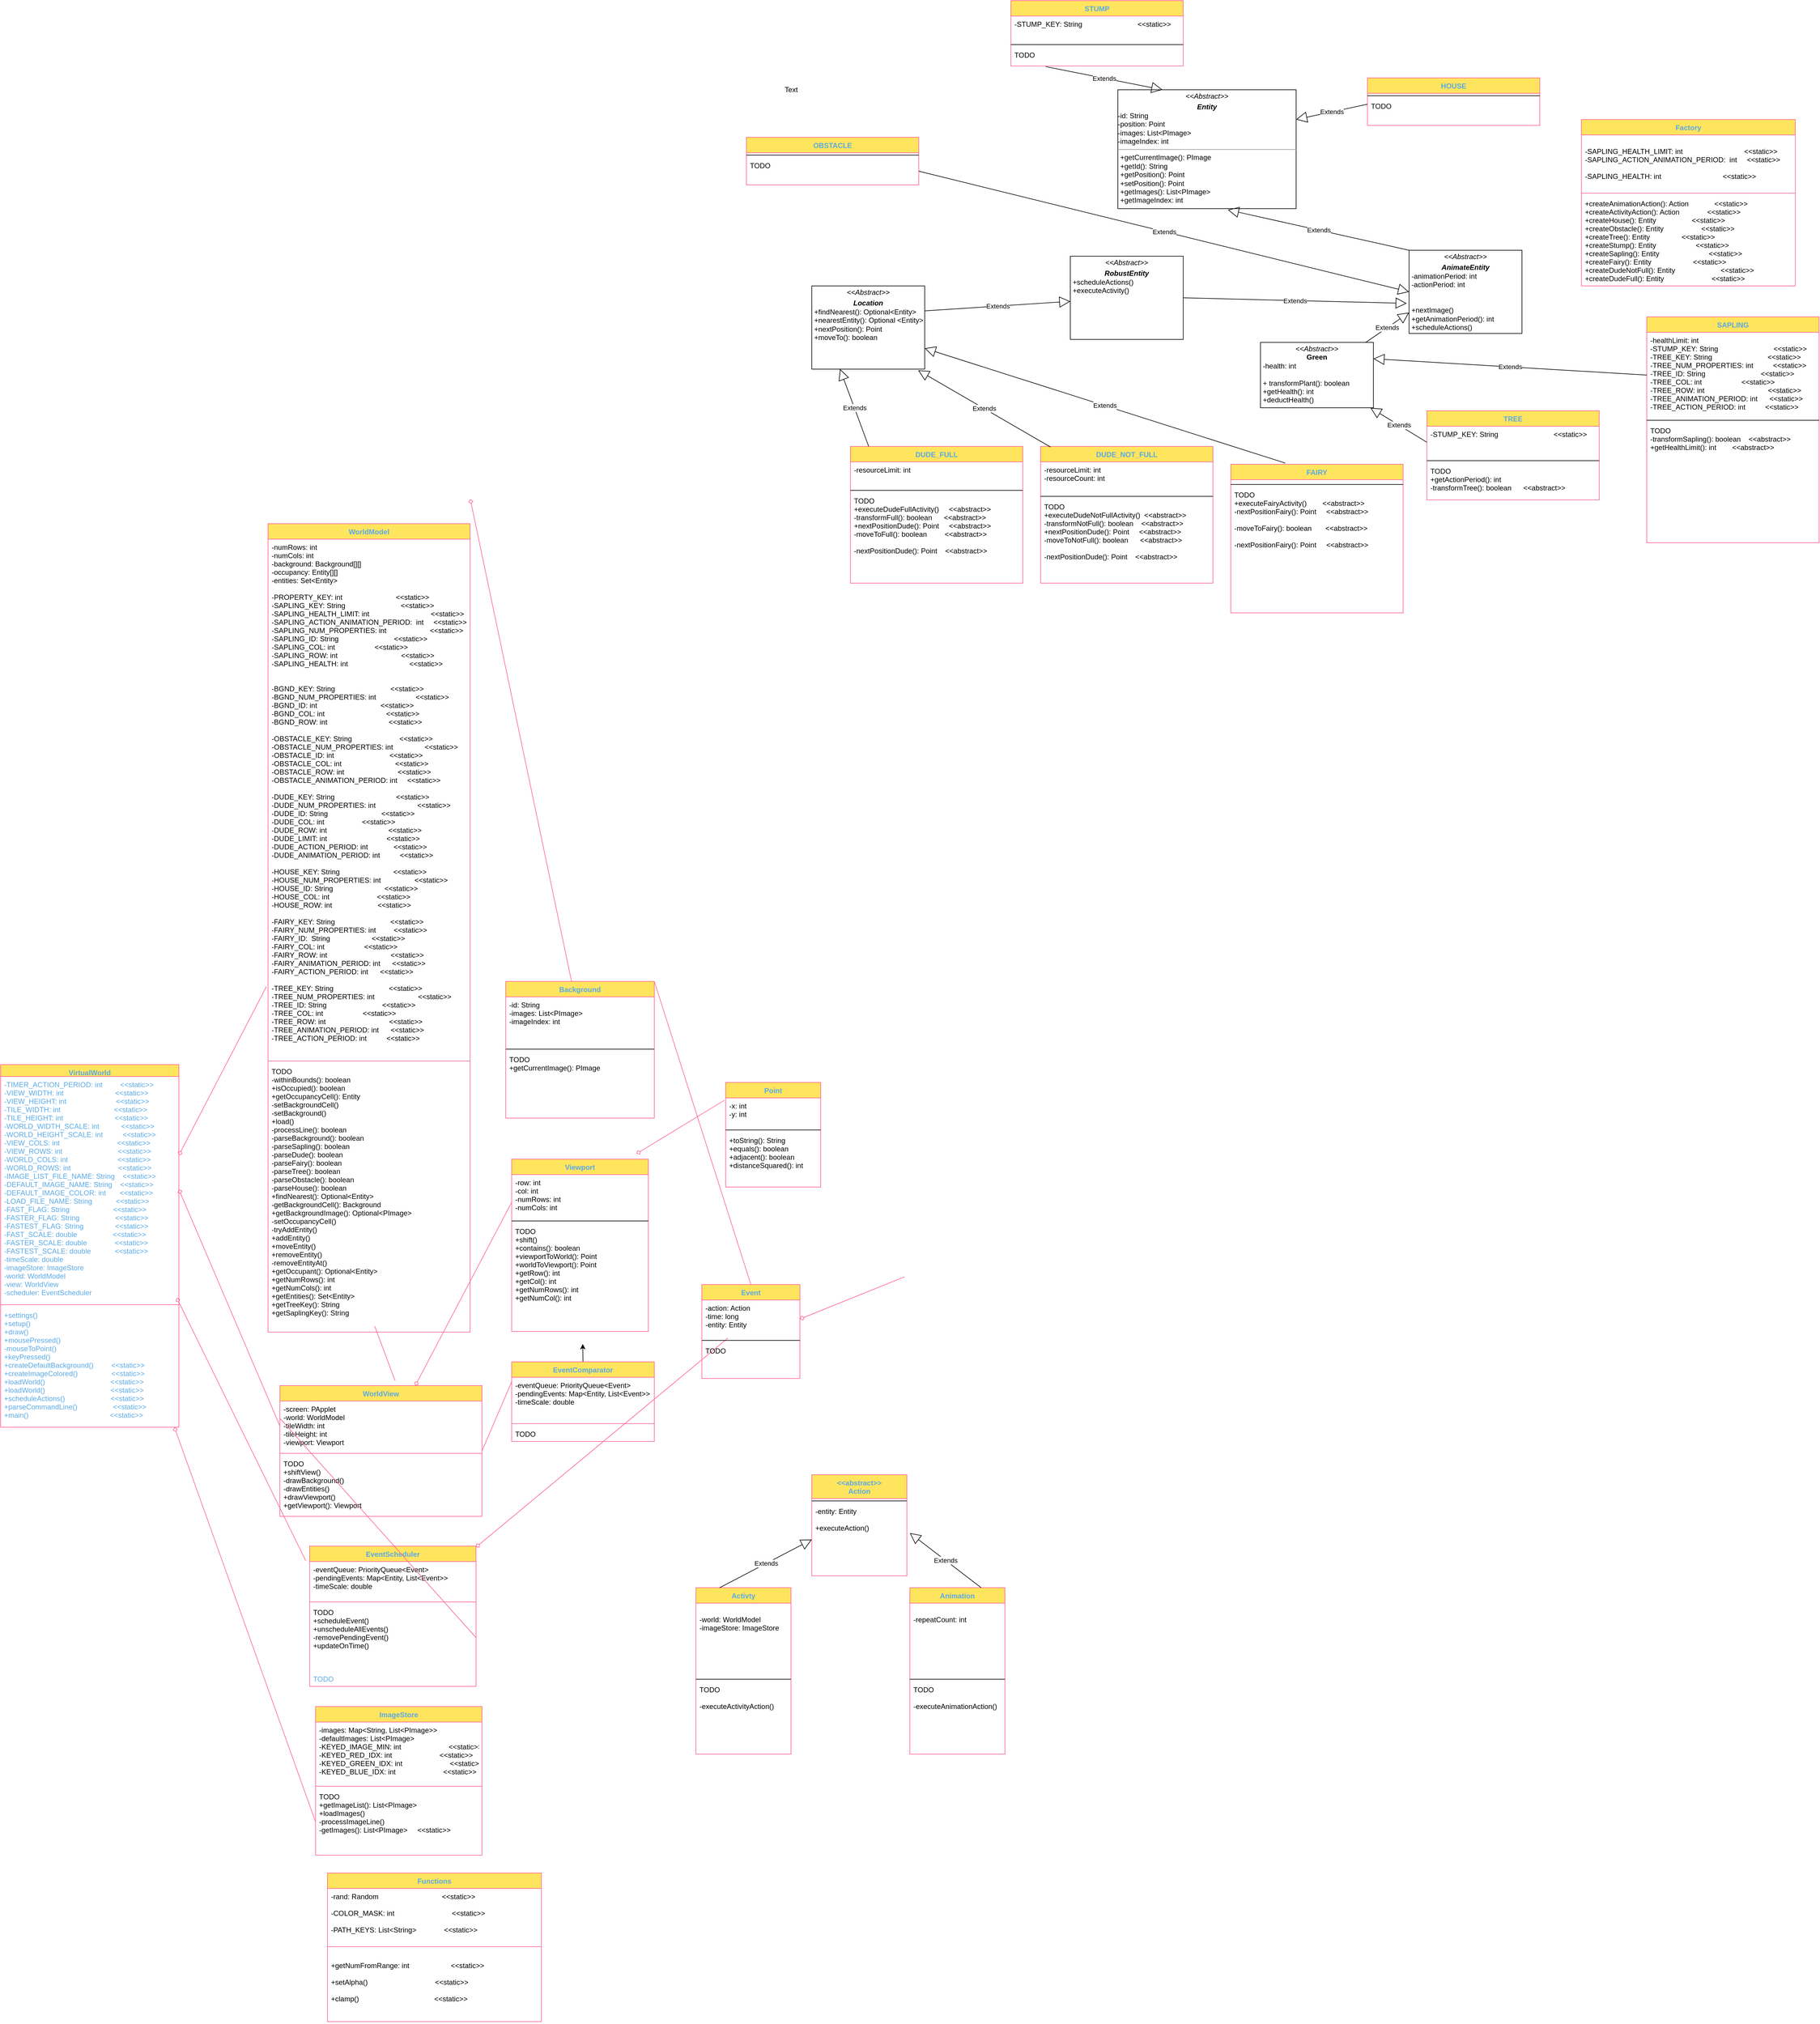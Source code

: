 <mxfile version="15.5.9" type="device"><diagram id="Yo6Zvny2ZRX3JAPKxXua" name="Page 2"><mxGraphModel dx="2130" dy="3112" grid="1" gridSize="10" guides="1" tooltips="1" connect="1" arrows="1" fold="1" page="1" pageScale="1" pageWidth="850" pageHeight="1100" math="0" shadow="0"><root><mxCell id="0"/><mxCell id="1" parent="0"/><mxCell id="8I9pphBKhg92I5GMk5e_-31" value="" style="graphMlID=e0;endArrow=none;strokeColor=#FF6392;strokeWidth=1.0;startArrow=diamond;startFill=0;endFill=1;exitX=1;exitY=0.25;exitDx=0;exitDy=0;fontColor=#5AA9E6;entryX=-0.008;entryY=-0.286;entryDx=0;entryDy=0;entryPerimeter=0;" parent="1" source="8I9pphBKhg92I5GMk5e_-50" target="8I9pphBKhg92I5GMk5e_-57" edge="1"><mxGeometry relative="1" as="geometry"/></mxCell><mxCell id="8I9pphBKhg92I5GMk5e_-32" value="" style="graphMlID=e1;endArrow=none;strokeColor=#FF6392;strokeWidth=1.0;startArrow=diamond;startFill=0;endFill=1;exitX=1;exitY=0.5;exitDx=0;exitDy=0;fontColor=#5AA9E6;entryX=0;entryY=0.5;entryDx=0;entryDy=0;" parent="1" source="8I9pphBKhg92I5GMk5e_-51" target="8I9pphBKhg92I5GMk5e_-61" edge="1"><mxGeometry relative="1" as="geometry"/></mxCell><mxCell id="8I9pphBKhg92I5GMk5e_-33" value="" style="graphMlID=e2;endArrow=none;strokeColor=#FF6392;strokeWidth=1.0;startArrow=diamond;startFill=0;endFill=1;fontColor=#5AA9E6;entryX=0;entryY=0.25;entryDx=0;entryDy=0;" parent="1" source="8I9pphBKhg92I5GMk5e_-60" target="8I9pphBKhg92I5GMk5e_-89" edge="1"><mxGeometry relative="1" as="geometry"><mxPoint x="648" y="240" as="sourcePoint"/></mxGeometry></mxCell><mxCell id="8I9pphBKhg92I5GMk5e_-34" value="" style="graphMlID=e3;endArrow=none;strokeColor=#FF6392;strokeWidth=1.0;startArrow=diamond;startFill=0;endFill=1;exitX=0.988;exitY=-0.077;exitDx=0;exitDy=0;exitPerimeter=0;fontColor=#5AA9E6;entryX=-0.023;entryY=0.105;entryDx=0;entryDy=0;entryPerimeter=0;" parent="1" source="8I9pphBKhg92I5GMk5e_-53" target="8I9pphBKhg92I5GMk5e_-64" edge="1"><mxGeometry relative="1" as="geometry"><mxPoint x="840" y="580" as="targetPoint"/></mxGeometry></mxCell><mxCell id="8I9pphBKhg92I5GMk5e_-35" value="" style="graphMlID=e4;endArrow=none;strokeColor=#FF6392;strokeWidth=1.0;startArrow=diamond;startFill=0;endFill=1;exitX=0.975;exitY=1;exitDx=0;exitDy=0;exitPerimeter=0;fontColor=#5AA9E6;entryX=0;entryY=0.5;entryDx=0;entryDy=0;" parent="1" source="8I9pphBKhg92I5GMk5e_-53" target="8I9pphBKhg92I5GMk5e_-71" edge="1"><mxGeometry relative="1" as="geometry"/></mxCell><mxCell id="8I9pphBKhg92I5GMk5e_-36" value="" style="graphMlID=e5;endArrow=none;strokeColor=#FF6392;strokeWidth=1.0;startArrow=diamond;startFill=0;endFill=1;fontColor=#5AA9E6;exitX=1.001;exitY=-0.077;exitDx=0;exitDy=0;exitPerimeter=0;" parent="1" source="8I9pphBKhg92I5GMk5e_-55" target="8I9pphBKhg92I5GMk5e_-82" edge="1"><mxGeometry relative="1" as="geometry"/></mxCell><mxCell id="8I9pphBKhg92I5GMk5e_-37" value="" style="graphMlID=e6;endArrow=none;strokeColor=#FF6392;strokeWidth=1.0;startArrow=diamond;startFill=0;endFill=1;fontColor=#5AA9E6;" parent="1" source="8I9pphBKhg92I5GMk5e_-64" target="8I9pphBKhg92I5GMk5e_-97" edge="1"><mxGeometry relative="1" as="geometry"/></mxCell><mxCell id="8I9pphBKhg92I5GMk5e_-38" value="" style="graphMlID=e7;endArrow=none;strokeColor=#FF6392;strokeWidth=1.0;startArrow=none;startFill=1;endFill=1;fontColor=#5AA9E6;entryX=0;entryY=0.25;entryDx=0;entryDy=0;exitX=1;exitY=0.5;exitDx=0;exitDy=0;" parent="1" source="8I9pphBKhg92I5GMk5e_-60" target="8I9pphBKhg92I5GMk5e_-72" edge="1"><mxGeometry relative="1" as="geometry"/></mxCell><mxCell id="8I9pphBKhg92I5GMk5e_-40" value="" style="graphMlID=e9;endArrow=none;strokeColor=#FF6392;strokeWidth=1.0;startArrow=diamond;startFill=0;endFill=1;fontColor=#5AA9E6;entryX=-0.013;entryY=0.08;entryDx=0;entryDy=0;entryPerimeter=0;" parent="1" target="8I9pphBKhg92I5GMk5e_-105" edge="1"><mxGeometry relative="1" as="geometry"><mxPoint x="1090" y="300" as="sourcePoint"/></mxGeometry></mxCell><mxCell id="8I9pphBKhg92I5GMk5e_-42" value="" style="graphMlID=e11;endArrow=none;strokeColor=#FF6392;strokeWidth=1.0;startArrow=diamond;startFill=0;endFill=1;fontColor=#5AA9E6;exitX=1;exitY=0.5;exitDx=0;exitDy=0;entryX=0.006;entryY=0.178;entryDx=0;entryDy=0;entryPerimeter=0;" parent="1" source="8I9pphBKhg92I5GMk5e_-97" edge="1"><mxGeometry relative="1" as="geometry"><mxPoint x="1540.96" y="507.072" as="targetPoint"/></mxGeometry></mxCell><mxCell id="8I9pphBKhg92I5GMk5e_-45" value="" style="graphMlID=e14;endArrow=none;strokeColor=#FF6392;strokeWidth=1.0;startArrow=none;startFill=1;endFill=1;fontColor=#5AA9E6;exitX=0.5;exitY=0;exitDx=0;exitDy=0;entryX=1;entryY=0;entryDx=0;entryDy=0;" parent="1" source="8I9pphBKhg92I5GMk5e_-96" target="8I9pphBKhg92I5GMk5e_-81" edge="1"><mxGeometry relative="1" as="geometry"><mxPoint x="1420.887" y="-186" as="targetPoint"/></mxGeometry></mxCell><mxCell id="8I9pphBKhg92I5GMk5e_-50" value="VirtualWorld" style="swimlane;fontStyle=1;align=center;verticalAlign=top;childLayout=stackLayout;horizontal=1;startSize=20;horizontalStack=0;resizeParent=1;resizeParentMax=0;resizeLast=0;collapsible=1;marginBottom=0;hachureGap=4;pointerEvents=0;fillColor=#FFE45E;strokeColor=#FF6392;fontColor=#5AA9E6;" parent="1" vertex="1"><mxGeometry x="20" y="150" width="300" height="610" as="geometry"/></mxCell><mxCell id="8I9pphBKhg92I5GMk5e_-51" value="-TIMER_ACTION_PERIOD: int         &lt;&lt;static&gt;&gt;&#10;-VIEW_WIDTH: int                          &lt;&lt;static&gt;&gt;&#10;-VIEW_HEIGHT: int                         &lt;&lt;static&gt;&gt;&#10;-TILE_WIDTH: int                           &lt;&lt;static&gt;&gt;&#10;-TILE_HEIGHT: int                          &lt;&lt;static&gt;&gt;&#10;-WORLD_WIDTH_SCALE: int           &lt;&lt;static&gt;&gt;&#10;-WORLD_HEIGHT_SCALE: int          &lt;&lt;static&gt;&gt;&#10;-VIEW_COLS: int                             &lt;&lt;static&gt;&gt;&#10;-VIEW_ROWS: int                            &lt;&lt;static&gt;&gt;&#10;-WORLD_COLS: int                         &lt;&lt;static&gt;&gt;&#10;-WORLD_ROWS: int                        &lt;&lt;static&gt;&gt;&#10;-IMAGE_LIST_FILE_NAME: String    &lt;&lt;static&gt;&gt;&#10;-DEFAULT_IMAGE_NAME: String    &lt;&lt;static&gt;&gt;&#10;-DEFAULT_IMAGE_COLOR: int       &lt;&lt;static&gt;&gt;&#10;-LOAD_FILE_NAME: String            &lt;&lt;static&gt;&gt;&#10;-FAST_FLAG: String                      &lt;&lt;static&gt;&gt;&#10;-FASTER_FLAG: String                  &lt;&lt;static&gt;&gt;&#10;-FASTEST_FLAG: String                &lt;&lt;static&gt;&gt;&#10;-FAST_SCALE: double                  &lt;&lt;static&gt;&gt;&#10;-FASTER_SCALE: double              &lt;&lt;static&gt;&gt;&#10;-FASTEST_SCALE: double            &lt;&lt;static&gt;&gt;&#10;-timeScale: double&#10;-imageStore: ImageStore&#10;-world: WorldModel&#10;-view: WorldView&#10;-scheduler: EventScheduler" style="text;strokeColor=none;fillColor=none;align=left;verticalAlign=top;spacingLeft=4;spacingRight=4;overflow=hidden;rotatable=0;points=[[0,0.5],[1,0.5]];portConstraint=eastwest;fontColor=#5AA9E6;" parent="8I9pphBKhg92I5GMk5e_-50" vertex="1"><mxGeometry y="20" width="300" height="380" as="geometry"/></mxCell><mxCell id="8I9pphBKhg92I5GMk5e_-52" value="" style="line;strokeWidth=1;fillColor=none;align=left;verticalAlign=middle;spacingTop=-1;spacingLeft=3;spacingRight=3;rotatable=0;labelPosition=right;points=[];portConstraint=eastwest;strokeColor=#FF6392;fontColor=#5AA9E6;" parent="8I9pphBKhg92I5GMk5e_-50" vertex="1"><mxGeometry y="400" width="300" height="8" as="geometry"/></mxCell><mxCell id="8I9pphBKhg92I5GMk5e_-53" value="+settings()&#10;+setup()&#10;+draw()&#10;+mousePressed()&#10;-mouseToPoint()&#10;+keyPressed()&#10;+createDefaultBackground()         &lt;&lt;static&gt;&gt;&#10;+createImageColored()                 &lt;&lt;static&gt;&gt;&#10;+loadWorld()                                 &lt;&lt;static&gt;&gt;&#10;+loadWorld()                                 &lt;&lt;static&gt;&gt;&#10;+scheduleActions()                       &lt;&lt;static&gt;&gt;&#10;+parseCommandLine()                  &lt;&lt;static&gt;&gt;&#10;+main()                                         &lt;&lt;static&gt;&gt;" style="text;strokeColor=none;fillColor=none;align=left;verticalAlign=top;spacingLeft=4;spacingRight=4;overflow=hidden;rotatable=0;points=[[0,0.5],[1,0.5]];portConstraint=eastwest;fontColor=#5AA9E6;" parent="8I9pphBKhg92I5GMk5e_-50" vertex="1"><mxGeometry y="408" width="300" height="202" as="geometry"/></mxCell><mxCell id="8I9pphBKhg92I5GMk5e_-54" value="WorldModel" style="swimlane;fontStyle=1;align=center;verticalAlign=top;childLayout=stackLayout;horizontal=1;startSize=26;horizontalStack=0;resizeParent=1;resizeParentMax=0;resizeLast=0;collapsible=1;marginBottom=0;hachureGap=4;pointerEvents=0;sketch=0;fontColor=#5AA9E6;strokeColor=#FF6392;fillColor=#FFE45E;" parent="1" vertex="1"><mxGeometry x="470" y="-760" width="340" height="1360" as="geometry"/></mxCell><mxCell id="8I9pphBKhg92I5GMk5e_-55" value="-numRows: int&#10;-numCols: int&#10;-background: Background[][]&#10;-occupancy: Entity[][]&#10;-entities: Set&lt;Entity&gt;&#10;&#10;-PROPERTY_KEY: int                           &lt;&lt;static&gt;&gt;&#10;-SAPLING_KEY: String                            &lt;&lt;static&gt;&gt;&#10;-SAPLING_HEALTH_LIMIT: int                               &lt;&lt;static&gt;&gt;&#10;-SAPLING_ACTION_ANIMATION_PERIOD:  int     &lt;&lt;static&gt;&gt;&#10;-SAPLING_NUM_PROPERTIES: int                      &lt;&lt;static&gt;&gt;&#10;-SAPLING_ID: String                            &lt;&lt;static&gt;&gt;&#10;-SAPLING_COL: int                    &lt;&lt;static&gt;&gt;&#10;-SAPLING_ROW: int                                &lt;&lt;static&gt;&gt;&#10;-SAPLING_HEALTH: int                               &lt;&lt;static&gt;&gt;&#10;&#10;&#10;-BGND_KEY: String                            &lt;&lt;static&gt;&gt;&#10;-BGND_NUM_PROPERTIES: int                    &lt;&lt;static&gt;&gt;&#10;-BGND_ID: int                                &lt;&lt;static&gt;&gt;&#10;-BGND_COL: int                               &lt;&lt;static&gt;&gt;&#10;-BGND_ROW: int                               &lt;&lt;static&gt;&gt;&#10;&#10;-OBSTACLE_KEY: String                        &lt;&lt;static&gt;&gt;&#10;-OBSTACLE_NUM_PROPERTIES: int                &lt;&lt;static&gt;&gt;&#10;-OBSTACLE_ID: int                            &lt;&lt;static&gt;&gt;&#10;-OBSTACLE_COL: int                           &lt;&lt;static&gt;&gt;&#10;-OBSTACLE_ROW: int                           &lt;&lt;static&gt;&gt;&#10;-OBSTACLE_ANIMATION_PERIOD: int     &lt;&lt;static&gt;&gt;&#10;&#10;-DUDE_KEY: String                               &lt;&lt;static&gt;&gt;&#10;-DUDE_NUM_PROPERTIES: int                     &lt;&lt;static&gt;&gt;&#10;-DUDE_ID: String                           &lt;&lt;static&gt;&gt;&#10;-DUDE_COL: int                   &lt;&lt;static&gt;&gt;&#10;-DUDE_ROW: int                               &lt;&lt;static&gt;&gt;&#10;-DUDE_LIMIT: int                              &lt;&lt;static&gt;&gt;&#10;-DUDE_ACTION_PERIOD: int             &lt;&lt;static&gt;&gt;&#10;-DUDE_ANIMATION_PERIOD: int          &lt;&lt;static&gt;&gt;&#10;&#10;-HOUSE_KEY: String                           &lt;&lt;static&gt;&gt;&#10;-HOUSE_NUM_PROPERTIES: int                 &lt;&lt;static&gt;&gt;&#10;-HOUSE_ID: String                          &lt;&lt;static&gt;&gt;&#10;-HOUSE_COL: int                        &lt;&lt;static&gt;&gt;&#10;-HOUSE_ROW: int                       &lt;&lt;static&gt;&gt;&#10;&#10;-FAIRY_KEY: String                            &lt;&lt;static&gt;&gt;&#10;-FAIRY_NUM_PROPERTIES: int         &lt;&lt;static&gt;&gt;&#10;-FAIRY_ID:  String                     &lt;&lt;static&gt;&gt;&#10;-FAIRY_COL: int                    &lt;&lt;static&gt;&gt;&#10;-FAIRY_ROW: int                                &lt;&lt;static&gt;&gt;&#10;-FAIRY_ANIMATION_PERIOD: int      &lt;&lt;static&gt;&gt;&#10;-FAIRY_ACTION_PERIOD: int      &lt;&lt;static&gt;&gt;&#10;&#10;-TREE_KEY: String                            &lt;&lt;static&gt;&gt;&#10;-TREE_NUM_PROPERTIES: int                      &lt;&lt;static&gt;&gt;&#10;-TREE_ID: String                            &lt;&lt;static&gt;&gt;&#10;-TREE_COL: int                    &lt;&lt;static&gt;&gt;&#10;-TREE_ROW: int                                &lt;&lt;static&gt;&gt;&#10;-TREE_ANIMATION_PERIOD: int      &lt;&lt;static&gt;&gt;&#10;-TREE_ACTION_PERIOD: int          &lt;&lt;static&gt;&gt;&#10;" style="text;strokeColor=none;fillColor=none;align=left;verticalAlign=top;spacingLeft=4;spacingRight=4;overflow=hidden;rotatable=0;points=[[0,0.5],[1,0.5]];portConstraint=eastwest;fontColor=#000000;" parent="8I9pphBKhg92I5GMk5e_-54" vertex="1"><mxGeometry y="26" width="340" height="874" as="geometry"/></mxCell><mxCell id="8I9pphBKhg92I5GMk5e_-56" value="" style="line;strokeWidth=1;fillColor=none;align=left;verticalAlign=middle;spacingTop=-1;spacingLeft=3;spacingRight=3;rotatable=0;labelPosition=right;points=[];portConstraint=eastwest;strokeColor=#FF6392;fontColor=#5AA9E6;" parent="8I9pphBKhg92I5GMk5e_-54" vertex="1"><mxGeometry y="900" width="340" height="8" as="geometry"/></mxCell><mxCell id="8I9pphBKhg92I5GMk5e_-57" value="TODO&#10;-withinBounds(): boolean&#10;+isOccupied(): boolean&#10;+getOccupancyCell(): Entity&#10;-setBackgroundCell()&#10;-setBackground()    &#10;+load() &#10;-processLine(): boolean&#10;-parseBackground(): boolean                  &#10;-parseSapling(): boolean                       &#10;-parseDude(): boolean                    &#10;-parseFairy(): boolean                        &#10;-parseTree(): boolean                      &#10;-parseObstacle(): boolean                       &#10;-parseHouse(): boolean&#10;+findNearest(): Optional&lt;Entity&gt;&#10;-getBackgroundCell(): Background&#10;+getBackgroundImage(): Optional&lt;PImage&gt;      &#10;-setOccupancyCell()&#10;-tryAddEntity()&#10;+addEntity()                                 &#10;+moveEntity()                                &#10;+removeEntity()                             &#10;-removeEntityAt() &#10;+getOccupant(): Optional&lt;Entity&gt;&#10;+getNumRows(): int &#10;+getNumCols(): int   &#10;+getEntities(): Set&lt;Entity&gt; &#10;+getTreeKey(): String&#10;+getSaplingKey(): String                                                                                                                                                                                                                                                    &#10;" style="text;strokeColor=none;fillColor=none;align=left;verticalAlign=top;spacingLeft=4;spacingRight=4;overflow=hidden;rotatable=0;points=[[0,0.5],[1,0.5]];portConstraint=eastwest;fontColor=#020405;" parent="8I9pphBKhg92I5GMk5e_-54" vertex="1"><mxGeometry y="908" width="340" height="452" as="geometry"/></mxCell><mxCell id="8I9pphBKhg92I5GMk5e_-64" value="EventScheduler" style="swimlane;fontStyle=1;align=center;verticalAlign=top;childLayout=stackLayout;horizontal=1;startSize=26;horizontalStack=0;resizeParent=1;resizeParentMax=0;resizeLast=0;collapsible=1;marginBottom=0;hachureGap=4;pointerEvents=0;sketch=0;fontColor=#5AA9E6;strokeColor=#FF6392;fillColor=#FFE45E;" parent="1" vertex="1"><mxGeometry x="540" y="960" width="280" height="236" as="geometry"/></mxCell><mxCell id="8I9pphBKhg92I5GMk5e_-65" value="-eventQueue: PriorityQueue&lt;Event&gt;&#10;-pendingEvents: Map&lt;Entity, List&lt;Event&gt;&gt;&#10;-timeScale: double" style="text;strokeColor=none;fillColor=none;align=left;verticalAlign=top;spacingLeft=4;spacingRight=4;overflow=hidden;rotatable=0;points=[[0,0.5],[1,0.5]];portConstraint=eastwest;fontColor=#000000;" parent="8I9pphBKhg92I5GMk5e_-64" vertex="1"><mxGeometry y="26" width="280" height="64" as="geometry"/></mxCell><mxCell id="8I9pphBKhg92I5GMk5e_-66" value="" style="line;strokeWidth=1;fillColor=none;align=left;verticalAlign=middle;spacingTop=-1;spacingLeft=3;spacingRight=3;rotatable=0;labelPosition=right;points=[];portConstraint=eastwest;strokeColor=#FF6392;fontColor=#5AA9E6;" parent="8I9pphBKhg92I5GMk5e_-64" vertex="1"><mxGeometry y="90" width="280" height="8" as="geometry"/></mxCell><mxCell id="8I9pphBKhg92I5GMk5e_-67" value="TODO&#10;+scheduleEvent()                                  &#10;+unscheduleAllEvents()                    &#10;-removePendingEvent()                        &#10;+updateOnTime()                              " style="text;strokeColor=none;fillColor=none;align=left;verticalAlign=top;spacingLeft=4;spacingRight=4;overflow=hidden;rotatable=0;points=[[0,0.5],[1,0.5]];portConstraint=eastwest;fontColor=#000000;" parent="8I9pphBKhg92I5GMk5e_-64" vertex="1"><mxGeometry y="98" width="280" height="112" as="geometry"/></mxCell><mxCell id="8I9pphBKhg92I5GMk5e_-76" value="TODO" style="text;strokeColor=none;fillColor=none;align=left;verticalAlign=top;spacingLeft=4;spacingRight=4;overflow=hidden;rotatable=0;points=[[0,0.5],[1,0.5]];portConstraint=eastwest;fontColor=#5AA9E6;" parent="8I9pphBKhg92I5GMk5e_-64" vertex="1"><mxGeometry y="210" width="280" height="26" as="geometry"/></mxCell><mxCell id="8I9pphBKhg92I5GMk5e_-68" value="ImageStore" style="swimlane;fontStyle=1;align=center;verticalAlign=top;childLayout=stackLayout;horizontal=1;startSize=26;horizontalStack=0;resizeParent=1;resizeParentMax=0;resizeLast=0;collapsible=1;marginBottom=0;hachureGap=4;pointerEvents=0;sketch=0;fontColor=#5AA9E6;strokeColor=#FF6392;fillColor=#FFE45E;" parent="1" vertex="1"><mxGeometry x="550" y="1230" width="280" height="250" as="geometry"/></mxCell><mxCell id="8I9pphBKhg92I5GMk5e_-69" value="-images: Map&lt;String, List&lt;PImage&gt;&gt;&#10;-defaultImages: List&lt;PImage&gt;&#10;-KEYED_IMAGE_MIN: int                        &lt;&lt;static&gt;&gt;&#10;-KEYED_RED_IDX: int                        &lt;&lt;static&gt;&gt;&#10;-KEYED_GREEN_IDX: int                        &lt;&lt;static&gt;&gt;&#10;-KEYED_BLUE_IDX: int                        &lt;&lt;static&gt;&gt;" style="text;strokeColor=none;fillColor=none;align=left;verticalAlign=top;spacingLeft=4;spacingRight=4;overflow=hidden;rotatable=0;points=[[0,0.5],[1,0.5]];portConstraint=eastwest;fontColor=#000000;" parent="8I9pphBKhg92I5GMk5e_-68" vertex="1"><mxGeometry y="26" width="280" height="104" as="geometry"/></mxCell><mxCell id="8I9pphBKhg92I5GMk5e_-70" value="" style="line;strokeWidth=1;fillColor=none;align=left;verticalAlign=middle;spacingTop=-1;spacingLeft=3;spacingRight=3;rotatable=0;labelPosition=right;points=[];portConstraint=eastwest;strokeColor=#FF6392;fontColor=#5AA9E6;" parent="8I9pphBKhg92I5GMk5e_-68" vertex="1"><mxGeometry y="130" width="280" height="8" as="geometry"/></mxCell><mxCell id="8I9pphBKhg92I5GMk5e_-71" value="TODO&#10;+getImageList(): List&lt;PImage&gt;&#10;+loadImages()   &#10;-processImageLine()&#10;-getImages(): List&lt;PImage&gt;     &lt;&lt;static&gt;&gt;     " style="text;strokeColor=none;fillColor=none;align=left;verticalAlign=top;spacingLeft=4;spacingRight=4;overflow=hidden;rotatable=0;points=[[0,0.5],[1,0.5]];portConstraint=eastwest;fontColor=#000000;" parent="8I9pphBKhg92I5GMk5e_-68" vertex="1"><mxGeometry y="138" width="280" height="112" as="geometry"/></mxCell><mxCell id="j7jezcsRiU_rkFKXWaAj-4" style="edgeStyle=orthogonalEdgeStyle;rounded=0;orthogonalLoop=1;jettySize=auto;html=1;exitX=0.5;exitY=0;exitDx=0;exitDy=0;" parent="1" source="8I9pphBKhg92I5GMk5e_-72" edge="1"><mxGeometry relative="1" as="geometry"><mxPoint x="999.571" y="620" as="targetPoint"/></mxGeometry></mxCell><mxCell id="8I9pphBKhg92I5GMk5e_-72" value="EventComparator" style="swimlane;fontStyle=1;align=center;verticalAlign=top;childLayout=stackLayout;horizontal=1;startSize=26;horizontalStack=0;resizeParent=1;resizeParentMax=0;resizeLast=0;collapsible=1;marginBottom=0;hachureGap=4;pointerEvents=0;sketch=0;fontColor=#5AA9E6;strokeColor=#FF6392;fillColor=#FFE45E;" parent="1" vertex="1"><mxGeometry x="880" y="650" width="240" height="134" as="geometry"/></mxCell><mxCell id="8I9pphBKhg92I5GMk5e_-73" value="-eventQueue: PriorityQueue&lt;Event&gt;&#10;-pendingEvents: Map&lt;Entity, List&lt;Event&gt;&gt;&#10;-timeScale: double" style="text;strokeColor=none;fillColor=none;align=left;verticalAlign=top;spacingLeft=4;spacingRight=4;overflow=hidden;rotatable=0;points=[[0,0.5],[1,0.5]];portConstraint=eastwest;fontColor=#000000;" parent="8I9pphBKhg92I5GMk5e_-72" vertex="1"><mxGeometry y="26" width="240" height="74" as="geometry"/></mxCell><mxCell id="8I9pphBKhg92I5GMk5e_-74" value="" style="line;strokeWidth=1;fillColor=none;align=left;verticalAlign=middle;spacingTop=-1;spacingLeft=3;spacingRight=3;rotatable=0;labelPosition=right;points=[];portConstraint=eastwest;strokeColor=#FF6392;fontColor=#5AA9E6;" parent="8I9pphBKhg92I5GMk5e_-72" vertex="1"><mxGeometry y="100" width="240" height="8" as="geometry"/></mxCell><mxCell id="8I9pphBKhg92I5GMk5e_-75" value="TODO" style="text;strokeColor=none;fillColor=none;align=left;verticalAlign=top;spacingLeft=4;spacingRight=4;overflow=hidden;rotatable=0;points=[[0,0.5],[1,0.5]];portConstraint=eastwest;fontColor=#000000;" parent="8I9pphBKhg92I5GMk5e_-72" vertex="1"><mxGeometry y="108" width="240" height="26" as="geometry"/></mxCell><mxCell id="8I9pphBKhg92I5GMk5e_-77" value="Functions" style="swimlane;fontStyle=1;align=center;verticalAlign=top;childLayout=stackLayout;horizontal=1;startSize=26;horizontalStack=0;resizeParent=1;resizeParentMax=0;resizeLast=0;collapsible=1;marginBottom=0;hachureGap=4;pointerEvents=0;sketch=0;fontColor=#5AA9E6;strokeColor=#FF6392;fillColor=#FFE45E;" parent="1" vertex="1"><mxGeometry x="570" y="1510" width="360" height="250" as="geometry"/></mxCell><mxCell id="8I9pphBKhg92I5GMk5e_-78" value="-rand: Random                                &lt;&lt;static&gt;&gt;&#10;&#10;-COLOR_MASK: int                             &lt;&lt;static&gt;&gt;&#10;&#10;-PATH_KEYS: List&lt;String&gt;              &lt;&lt;static&gt;&gt;&#10;&#10;" style="text;strokeColor=none;fillColor=none;align=left;verticalAlign=top;spacingLeft=4;spacingRight=4;overflow=hidden;rotatable=0;points=[[0,0.5],[1,0.5]];portConstraint=eastwest;fontColor=#000000;" parent="8I9pphBKhg92I5GMk5e_-77" vertex="1"><mxGeometry y="26" width="360" height="94" as="geometry"/></mxCell><mxCell id="8I9pphBKhg92I5GMk5e_-79" value="" style="line;strokeWidth=1;fillColor=none;align=left;verticalAlign=middle;spacingTop=-1;spacingLeft=3;spacingRight=3;rotatable=0;labelPosition=right;points=[];portConstraint=eastwest;strokeColor=#FF6392;fontColor=#5AA9E6;" parent="8I9pphBKhg92I5GMk5e_-77" vertex="1"><mxGeometry y="120" width="360" height="8" as="geometry"/></mxCell><mxCell id="8I9pphBKhg92I5GMk5e_-80" value="                         &#10;+getNumFromRange: int                     &lt;&lt;static&gt;&gt;&#10;&#10;+setAlpha()                                  &lt;&lt;static&gt;&gt;&#10;&#10;+clamp()                                      &lt;&lt;static&gt;&gt;&#10;" style="text;strokeColor=none;fillColor=none;align=left;verticalAlign=top;spacingLeft=4;spacingRight=4;overflow=hidden;rotatable=0;points=[[0,0.5],[1,0.5]];portConstraint=eastwest;fontColor=#000000;" parent="8I9pphBKhg92I5GMk5e_-77" vertex="1"><mxGeometry y="128" width="360" height="122" as="geometry"/></mxCell><mxCell id="8I9pphBKhg92I5GMk5e_-81" value="Background" style="swimlane;fontStyle=1;align=center;verticalAlign=top;childLayout=stackLayout;horizontal=1;startSize=26;horizontalStack=0;resizeParent=1;resizeParentMax=0;resizeLast=0;collapsible=1;marginBottom=0;hachureGap=4;pointerEvents=0;sketch=0;fontColor=#5AA9E6;strokeColor=#FF6392;fillColor=#FFE45E;" parent="1" vertex="1"><mxGeometry x="870" y="10" width="250" height="230" as="geometry"/></mxCell><mxCell id="8I9pphBKhg92I5GMk5e_-82" value="-id: String&#10;-images: List&lt;PImage&gt;&#10;-imageIndex: int" style="text;strokeColor=none;fillColor=none;align=left;verticalAlign=top;spacingLeft=4;spacingRight=4;overflow=hidden;rotatable=0;points=[[0,0.5],[1,0.5]];portConstraint=eastwest;" parent="8I9pphBKhg92I5GMk5e_-81" vertex="1"><mxGeometry y="26" width="250" height="84" as="geometry"/></mxCell><mxCell id="8I9pphBKhg92I5GMk5e_-83" value="" style="line;strokeWidth=1;fillColor=none;align=left;verticalAlign=middle;spacingTop=-1;spacingLeft=3;spacingRight=3;rotatable=0;labelPosition=right;points=[];portConstraint=eastwest;" parent="8I9pphBKhg92I5GMk5e_-81" vertex="1"><mxGeometry y="110" width="250" height="8" as="geometry"/></mxCell><mxCell id="8I9pphBKhg92I5GMk5e_-84" value="TODO&#10;+getCurrentImage(): PImage  " style="text;strokeColor=none;fillColor=none;align=left;verticalAlign=top;spacingLeft=4;spacingRight=4;overflow=hidden;rotatable=0;points=[[0,0.5],[1,0.5]];portConstraint=eastwest;" parent="8I9pphBKhg92I5GMk5e_-81" vertex="1"><mxGeometry y="118" width="250" height="112" as="geometry"/></mxCell><mxCell id="8I9pphBKhg92I5GMk5e_-89" value="Viewport" style="swimlane;fontStyle=1;align=center;verticalAlign=top;childLayout=stackLayout;horizontal=1;startSize=26;horizontalStack=0;resizeParent=1;resizeParentMax=0;resizeLast=0;collapsible=1;marginBottom=0;hachureGap=4;pointerEvents=0;sketch=0;fontColor=#5AA9E6;strokeColor=#FF6392;fillColor=#FFE45E;" parent="1" vertex="1"><mxGeometry x="880" y="309.05" width="230" height="290" as="geometry"/></mxCell><mxCell id="8I9pphBKhg92I5GMk5e_-90" value="-row: int&#10;-col: int&#10;-numRows: int&#10;-numCols: int" style="text;strokeColor=none;fillColor=none;align=left;verticalAlign=top;spacingLeft=4;spacingRight=4;overflow=hidden;rotatable=0;points=[[0,0.5],[1,0.5]];portConstraint=eastwest;" parent="8I9pphBKhg92I5GMk5e_-89" vertex="1"><mxGeometry y="26" width="230" height="74" as="geometry"/></mxCell><mxCell id="8I9pphBKhg92I5GMk5e_-91" value="" style="line;strokeWidth=1;fillColor=none;align=left;verticalAlign=middle;spacingTop=-1;spacingLeft=3;spacingRight=3;rotatable=0;labelPosition=right;points=[];portConstraint=eastwest;" parent="8I9pphBKhg92I5GMk5e_-89" vertex="1"><mxGeometry y="100" width="230" height="8" as="geometry"/></mxCell><mxCell id="8I9pphBKhg92I5GMk5e_-92" value="TODO&#10;+shift()&#10;+contains(): boolean  &#10;+viewportToWorld(): Point                    &#10;+worldToViewport(): Point &#10;+getRow(): int &#10;+getCol(): int &#10;+getNumRows(): int &#10;+getNumCol(): int &#10;                                         " style="text;strokeColor=none;fillColor=none;align=left;verticalAlign=top;spacingLeft=4;spacingRight=4;overflow=hidden;rotatable=0;points=[[0,0.5],[1,0.5]];portConstraint=eastwest;" parent="8I9pphBKhg92I5GMk5e_-89" vertex="1"><mxGeometry y="108" width="230" height="182" as="geometry"/></mxCell><mxCell id="8I9pphBKhg92I5GMk5e_-96" value="Event" style="swimlane;fontStyle=1;align=center;verticalAlign=top;childLayout=stackLayout;horizontal=1;startSize=26;horizontalStack=0;resizeParent=1;resizeParentMax=0;resizeLast=0;collapsible=1;marginBottom=0;hachureGap=4;pointerEvents=0;sketch=0;fontColor=#5AA9E6;strokeColor=#FF6392;fillColor=#FFE45E;" parent="1" vertex="1"><mxGeometry x="1200" y="520" width="165" height="158" as="geometry"/></mxCell><mxCell id="8I9pphBKhg92I5GMk5e_-97" value="-action: Action&#10;-time: long&#10;-entity: Entity" style="text;strokeColor=none;fillColor=none;align=left;verticalAlign=top;spacingLeft=4;spacingRight=4;overflow=hidden;rotatable=0;points=[[0,0.5],[1,0.5]];portConstraint=eastwest;" parent="8I9pphBKhg92I5GMk5e_-96" vertex="1"><mxGeometry y="26" width="165" height="64" as="geometry"/></mxCell><mxCell id="8I9pphBKhg92I5GMk5e_-98" value="" style="line;strokeWidth=1;fillColor=none;align=left;verticalAlign=middle;spacingTop=-1;spacingLeft=3;spacingRight=3;rotatable=0;labelPosition=right;points=[];portConstraint=eastwest;" parent="8I9pphBKhg92I5GMk5e_-96" vertex="1"><mxGeometry y="90" width="165" height="8" as="geometry"/></mxCell><mxCell id="8I9pphBKhg92I5GMk5e_-99" value="TODO" style="text;strokeColor=none;fillColor=none;align=left;verticalAlign=top;spacingLeft=4;spacingRight=4;overflow=hidden;rotatable=0;points=[[0,0.5],[1,0.5]];portConstraint=eastwest;" parent="8I9pphBKhg92I5GMk5e_-96" vertex="1"><mxGeometry y="98" width="165" height="60" as="geometry"/></mxCell><mxCell id="8I9pphBKhg92I5GMk5e_-104" value="Point" style="swimlane;fontStyle=1;align=center;verticalAlign=top;childLayout=stackLayout;horizontal=1;startSize=26;horizontalStack=0;resizeParent=1;resizeParentMax=0;resizeLast=0;collapsible=1;marginBottom=0;hachureGap=4;pointerEvents=0;sketch=0;fontColor=#5AA9E6;strokeColor=#FF6392;fillColor=#FFE45E;" parent="1" vertex="1"><mxGeometry x="1240" y="180" width="160" height="176" as="geometry"/></mxCell><mxCell id="8I9pphBKhg92I5GMk5e_-105" value="-x: int&#10;-y: int" style="text;strokeColor=none;fillColor=none;align=left;verticalAlign=top;spacingLeft=4;spacingRight=4;overflow=hidden;rotatable=0;points=[[0,0.5],[1,0.5]];portConstraint=eastwest;" parent="8I9pphBKhg92I5GMk5e_-104" vertex="1"><mxGeometry y="26" width="160" height="50" as="geometry"/></mxCell><mxCell id="8I9pphBKhg92I5GMk5e_-106" value="" style="line;strokeWidth=1;fillColor=none;align=left;verticalAlign=middle;spacingTop=-1;spacingLeft=3;spacingRight=3;rotatable=0;labelPosition=right;points=[];portConstraint=eastwest;" parent="8I9pphBKhg92I5GMk5e_-104" vertex="1"><mxGeometry y="76" width="160" height="8" as="geometry"/></mxCell><mxCell id="8I9pphBKhg92I5GMk5e_-107" value="+toString(): String&#10;+equals(): boolean&#10;+adjacent(): boolean&#10;+distanceSquared(): int                 " style="text;strokeColor=none;fillColor=none;align=left;verticalAlign=top;spacingLeft=4;spacingRight=4;overflow=hidden;rotatable=0;points=[[0,0.5],[1,0.5]];portConstraint=eastwest;" parent="8I9pphBKhg92I5GMk5e_-104" vertex="1"><mxGeometry y="84" width="160" height="92" as="geometry"/></mxCell><mxCell id="8I9pphBKhg92I5GMk5e_-60" value="WorldView" style="swimlane;fontStyle=1;align=center;verticalAlign=top;childLayout=stackLayout;horizontal=1;startSize=26;horizontalStack=0;resizeParent=1;resizeParentMax=0;resizeLast=0;collapsible=1;marginBottom=0;hachureGap=4;pointerEvents=0;sketch=0;fontColor=#5AA9E6;strokeColor=#FF6392;fillColor=#FFE45E;" parent="1" vertex="1"><mxGeometry x="490" y="690" width="340" height="220" as="geometry"/></mxCell><mxCell id="8I9pphBKhg92I5GMk5e_-61" value="-screen: PApplet&#10;-world: WorldModel&#10;-tileWidth: int&#10;-tileHeight: int&#10;-viewport: Viewport" style="text;strokeColor=none;fillColor=none;align=left;verticalAlign=top;spacingLeft=4;spacingRight=4;overflow=hidden;rotatable=0;points=[[0,0.5],[1,0.5]];portConstraint=eastwest;fontColor=#000000;" parent="8I9pphBKhg92I5GMk5e_-60" vertex="1"><mxGeometry y="26" width="340" height="84" as="geometry"/></mxCell><mxCell id="8I9pphBKhg92I5GMk5e_-62" value="" style="line;strokeWidth=1;fillColor=none;align=left;verticalAlign=middle;spacingTop=-1;spacingLeft=3;spacingRight=3;rotatable=0;labelPosition=right;points=[];portConstraint=eastwest;strokeColor=#FF6392;fontColor=#5AA9E6;" parent="8I9pphBKhg92I5GMk5e_-60" vertex="1"><mxGeometry y="110" width="340" height="8" as="geometry"/></mxCell><mxCell id="8I9pphBKhg92I5GMk5e_-63" value="TODO&#10;+shiftView()                               &#10;-drawBackground()                           &#10;-drawEntities()                             &#10;+drawViewport()&#10;+getViewport(): Viewport                             " style="text;strokeColor=none;fillColor=none;align=left;verticalAlign=top;spacingLeft=4;spacingRight=4;overflow=hidden;rotatable=0;points=[[0,0.5],[1,0.5]];portConstraint=eastwest;fontColor=#000000;" parent="8I9pphBKhg92I5GMk5e_-60" vertex="1"><mxGeometry y="118" width="340" height="102" as="geometry"/></mxCell><mxCell id="8I9pphBKhg92I5GMk5e_-44" value="" style="graphMlID=e13;endArrow=none;strokeColor=#FF6392;strokeWidth=1.0;startArrow=none;startFill=1;endFill=1;fontColor=#5AA9E6;entryX=0.528;entryY=0.978;entryDx=0;entryDy=0;entryPerimeter=0;exitX=0.57;exitY=-0.037;exitDx=0;exitDy=0;exitPerimeter=0;" parent="1" source="8I9pphBKhg92I5GMk5e_-60" target="8I9pphBKhg92I5GMk5e_-57" edge="1"><mxGeometry relative="1" as="geometry"/></mxCell><mxCell id="j7jezcsRiU_rkFKXWaAj-7" value="" style="graphMlID=e7;endArrow=none;strokeColor=#FF6392;strokeWidth=1.0;startArrow=none;startFill=1;endFill=1;fontColor=#5AA9E6;entryX=0;entryY=0.25;entryDx=0;entryDy=0;exitX=1;exitY=0.5;exitDx=0;exitDy=0;" parent="1" source="8I9pphBKhg92I5GMk5e_-67" target="8I9pphBKhg92I5GMk5e_-60" edge="1"><mxGeometry relative="1" as="geometry"><mxPoint x="830" y="1204" as="sourcePoint"/><mxPoint x="880" y="683.5" as="targetPoint"/></mxGeometry></mxCell><mxCell id="Ho7jFkTGmNRclLYjyE5O-4" value="&lt;&lt;abstract&gt;&gt;&#10;Action" style="swimlane;fontStyle=1;align=center;verticalAlign=top;childLayout=stackLayout;horizontal=1;startSize=40;horizontalStack=0;resizeParent=1;resizeParentMax=0;resizeLast=0;collapsible=1;marginBottom=0;hachureGap=4;pointerEvents=0;sketch=0;fontColor=#5AA9E6;strokeColor=#FF6392;fillColor=#FFE45E;" parent="1" vertex="1"><mxGeometry x="1385" y="840" width="160" height="170" as="geometry"/></mxCell><mxCell id="Ho7jFkTGmNRclLYjyE5O-6" value="" style="line;strokeWidth=1;fillColor=none;align=left;verticalAlign=middle;spacingTop=-1;spacingLeft=3;spacingRight=3;rotatable=0;labelPosition=right;points=[];portConstraint=eastwest;" parent="Ho7jFkTGmNRclLYjyE5O-4" vertex="1"><mxGeometry y="40" width="160" height="8" as="geometry"/></mxCell><mxCell id="Ho7jFkTGmNRclLYjyE5O-7" value="-entity: Entity&#10;&#10;+executeAction()&#10;                   &#10; " style="text;strokeColor=none;fillColor=none;align=left;verticalAlign=top;spacingLeft=4;spacingRight=4;overflow=hidden;rotatable=0;points=[[0,0.5],[1,0.5]];portConstraint=eastwest;" parent="Ho7jFkTGmNRclLYjyE5O-4" vertex="1"><mxGeometry y="48" width="160" height="122" as="geometry"/></mxCell><mxCell id="Ho7jFkTGmNRclLYjyE5O-8" value="Activty" style="swimlane;fontStyle=1;align=center;verticalAlign=top;childLayout=stackLayout;horizontal=1;startSize=26;horizontalStack=0;resizeParent=1;resizeParentMax=0;resizeLast=0;collapsible=1;marginBottom=0;hachureGap=4;pointerEvents=0;sketch=0;fontColor=#5AA9E6;strokeColor=#FF6392;fillColor=#FFE45E;" parent="1" vertex="1"><mxGeometry x="1190" y="1030" width="160" height="280" as="geometry"/></mxCell><mxCell id="Ho7jFkTGmNRclLYjyE5O-9" value="&#10;-world: WorldModel&#10;-imageStore: ImageStore&#10;" style="text;strokeColor=none;fillColor=none;align=left;verticalAlign=top;spacingLeft=4;spacingRight=4;overflow=hidden;rotatable=0;points=[[0,0.5],[1,0.5]];portConstraint=eastwest;" parent="Ho7jFkTGmNRclLYjyE5O-8" vertex="1"><mxGeometry y="26" width="160" height="124" as="geometry"/></mxCell><mxCell id="Ho7jFkTGmNRclLYjyE5O-10" value="" style="line;strokeWidth=1;fillColor=none;align=left;verticalAlign=middle;spacingTop=-1;spacingLeft=3;spacingRight=3;rotatable=0;labelPosition=right;points=[];portConstraint=eastwest;" parent="Ho7jFkTGmNRclLYjyE5O-8" vertex="1"><mxGeometry y="150" width="160" height="8" as="geometry"/></mxCell><mxCell id="Ho7jFkTGmNRclLYjyE5O-11" value="TODO    &#10;           &#10;-executeActivityAction()    " style="text;strokeColor=none;fillColor=none;align=left;verticalAlign=top;spacingLeft=4;spacingRight=4;overflow=hidden;rotatable=0;points=[[0,0.5],[1,0.5]];portConstraint=eastwest;" parent="Ho7jFkTGmNRclLYjyE5O-8" vertex="1"><mxGeometry y="158" width="160" height="122" as="geometry"/></mxCell><mxCell id="Ho7jFkTGmNRclLYjyE5O-14" value="Animation" style="swimlane;fontStyle=1;align=center;verticalAlign=top;childLayout=stackLayout;horizontal=1;startSize=26;horizontalStack=0;resizeParent=1;resizeParentMax=0;resizeLast=0;collapsible=1;marginBottom=0;hachureGap=4;pointerEvents=0;sketch=0;fontColor=#5AA9E6;strokeColor=#FF6392;fillColor=#FFE45E;" parent="1" vertex="1"><mxGeometry x="1550" y="1030" width="160" height="280" as="geometry"/></mxCell><mxCell id="Ho7jFkTGmNRclLYjyE5O-15" value="&#10;-repeatCount: int" style="text;strokeColor=none;fillColor=none;align=left;verticalAlign=top;spacingLeft=4;spacingRight=4;overflow=hidden;rotatable=0;points=[[0,0.5],[1,0.5]];portConstraint=eastwest;" parent="Ho7jFkTGmNRclLYjyE5O-14" vertex="1"><mxGeometry y="26" width="160" height="124" as="geometry"/></mxCell><mxCell id="Ho7jFkTGmNRclLYjyE5O-16" value="" style="line;strokeWidth=1;fillColor=none;align=left;verticalAlign=middle;spacingTop=-1;spacingLeft=3;spacingRight=3;rotatable=0;labelPosition=right;points=[];portConstraint=eastwest;" parent="Ho7jFkTGmNRclLYjyE5O-14" vertex="1"><mxGeometry y="150" width="160" height="8" as="geometry"/></mxCell><mxCell id="Ho7jFkTGmNRclLYjyE5O-17" value="TODO&#10;&#10;-executeAnimationAction()                    &#10; " style="text;strokeColor=none;fillColor=none;align=left;verticalAlign=top;spacingLeft=4;spacingRight=4;overflow=hidden;rotatable=0;points=[[0,0.5],[1,0.5]];portConstraint=eastwest;" parent="Ho7jFkTGmNRclLYjyE5O-14" vertex="1"><mxGeometry y="158" width="160" height="122" as="geometry"/></mxCell><mxCell id="nEdmCNQDM5G_HjP77bx_-5" value="HOUSE" style="swimlane;fontStyle=1;align=center;verticalAlign=top;childLayout=stackLayout;horizontal=1;startSize=26;horizontalStack=0;resizeParent=1;resizeParentMax=0;resizeLast=0;collapsible=1;marginBottom=0;hachureGap=4;pointerEvents=0;sketch=0;fontColor=#5AA9E6;strokeColor=#FF6392;fillColor=#FFE45E;" parent="1" vertex="1"><mxGeometry x="2320" y="-1510" width="290" height="80" as="geometry"/></mxCell><mxCell id="nEdmCNQDM5G_HjP77bx_-7" value="" style="line;strokeWidth=1;fillColor=none;align=left;verticalAlign=middle;spacingTop=-1;spacingLeft=3;spacingRight=3;rotatable=0;labelPosition=right;points=[];portConstraint=eastwest;" parent="nEdmCNQDM5G_HjP77bx_-5" vertex="1"><mxGeometry y="26" width="290" height="8" as="geometry"/></mxCell><mxCell id="nEdmCNQDM5G_HjP77bx_-8" value="TODO&#10;                            " style="text;strokeColor=none;fillColor=none;align=left;verticalAlign=top;spacingLeft=4;spacingRight=4;overflow=hidden;rotatable=0;points=[[0,0.5],[1,0.5]];portConstraint=eastwest;" parent="nEdmCNQDM5G_HjP77bx_-5" vertex="1"><mxGeometry y="34" width="290" height="46" as="geometry"/></mxCell><mxCell id="nEdmCNQDM5G_HjP77bx_-9" value="DUDE_NOT_FULL" style="swimlane;fontStyle=1;align=center;verticalAlign=top;childLayout=stackLayout;horizontal=1;startSize=26;horizontalStack=0;resizeParent=1;resizeParentMax=0;resizeLast=0;collapsible=1;marginBottom=0;hachureGap=4;pointerEvents=0;sketch=0;fontColor=#5AA9E6;strokeColor=#FF6392;fillColor=#FFE45E;" parent="1" vertex="1"><mxGeometry x="1770" y="-890" width="290" height="230" as="geometry"/></mxCell><mxCell id="nEdmCNQDM5G_HjP77bx_-10" value="-resourceLimit: int&#10;-resourceCount: int&#10;" style="text;strokeColor=none;fillColor=none;align=left;verticalAlign=top;spacingLeft=4;spacingRight=4;overflow=hidden;rotatable=0;points=[[0,0.5],[1,0.5]];portConstraint=eastwest;" parent="nEdmCNQDM5G_HjP77bx_-9" vertex="1"><mxGeometry y="26" width="290" height="54" as="geometry"/></mxCell><mxCell id="nEdmCNQDM5G_HjP77bx_-11" value="" style="line;strokeWidth=1;fillColor=none;align=left;verticalAlign=middle;spacingTop=-1;spacingLeft=3;spacingRight=3;rotatable=0;labelPosition=right;points=[];portConstraint=eastwest;" parent="nEdmCNQDM5G_HjP77bx_-9" vertex="1"><mxGeometry y="80" width="290" height="8" as="geometry"/></mxCell><mxCell id="nEdmCNQDM5G_HjP77bx_-12" value="TODO&#10;+executeDudeNotFullActivity()  &lt;&lt;abstract&gt;&gt;  &#10;-transformNotFull(): boolean    &lt;&lt;abstract&gt;&gt;  &#10;+nextPositionDude(): Point     &lt;&lt;abstract&gt;&gt;                                       &#10;-moveToNotFull(): boolean      &lt;&lt;abstract&gt;&gt;  &#10;          &#10;-nextPositionDude(): Point    &lt;&lt;abstract&gt;&gt;  &#10;                            " style="text;strokeColor=none;fillColor=none;align=left;verticalAlign=top;spacingLeft=4;spacingRight=4;overflow=hidden;rotatable=0;points=[[0,0.5],[1,0.5]];portConstraint=eastwest;" parent="nEdmCNQDM5G_HjP77bx_-9" vertex="1"><mxGeometry y="88" width="290" height="142" as="geometry"/></mxCell><mxCell id="nEdmCNQDM5G_HjP77bx_-13" value="STUMP" style="swimlane;fontStyle=1;align=center;verticalAlign=top;childLayout=stackLayout;horizontal=1;startSize=26;horizontalStack=0;resizeParent=1;resizeParentMax=0;resizeLast=0;collapsible=1;marginBottom=0;hachureGap=4;pointerEvents=0;sketch=0;fontColor=#5AA9E6;strokeColor=#FF6392;fillColor=#FFE45E;" parent="1" vertex="1"><mxGeometry x="1720" y="-1640" width="290" height="110" as="geometry"/></mxCell><mxCell id="nEdmCNQDM5G_HjP77bx_-14" value="-STUMP_KEY: String                            &lt;&lt;static&gt;&gt;" style="text;strokeColor=none;fillColor=none;align=left;verticalAlign=top;spacingLeft=4;spacingRight=4;overflow=hidden;rotatable=0;points=[[0,0.5],[1,0.5]];portConstraint=eastwest;" parent="nEdmCNQDM5G_HjP77bx_-13" vertex="1"><mxGeometry y="26" width="290" height="44" as="geometry"/></mxCell><mxCell id="nEdmCNQDM5G_HjP77bx_-15" value="" style="line;strokeWidth=1;fillColor=none;align=left;verticalAlign=middle;spacingTop=-1;spacingLeft=3;spacingRight=3;rotatable=0;labelPosition=right;points=[];portConstraint=eastwest;" parent="nEdmCNQDM5G_HjP77bx_-13" vertex="1"><mxGeometry y="70" width="290" height="8" as="geometry"/></mxCell><mxCell id="nEdmCNQDM5G_HjP77bx_-16" value="TODO&#10;                         " style="text;strokeColor=none;fillColor=none;align=left;verticalAlign=top;spacingLeft=4;spacingRight=4;overflow=hidden;rotatable=0;points=[[0,0.5],[1,0.5]];portConstraint=eastwest;" parent="nEdmCNQDM5G_HjP77bx_-13" vertex="1"><mxGeometry y="78" width="290" height="32" as="geometry"/></mxCell><mxCell id="nEdmCNQDM5G_HjP77bx_-21" value="OBSTACLE" style="swimlane;fontStyle=1;align=center;verticalAlign=top;childLayout=stackLayout;horizontal=1;startSize=26;horizontalStack=0;resizeParent=1;resizeParentMax=0;resizeLast=0;collapsible=1;marginBottom=0;hachureGap=4;pointerEvents=0;sketch=0;fontColor=#5AA9E6;strokeColor=#FF6392;fillColor=#FFE45E;" parent="1" vertex="1"><mxGeometry x="1275" y="-1410" width="290" height="80" as="geometry"/></mxCell><mxCell id="nEdmCNQDM5G_HjP77bx_-23" value="" style="line;strokeWidth=1;fillColor=none;align=left;verticalAlign=middle;spacingTop=-1;spacingLeft=3;spacingRight=3;rotatable=0;labelPosition=right;points=[];portConstraint=eastwest;" parent="nEdmCNQDM5G_HjP77bx_-21" vertex="1"><mxGeometry y="26" width="290" height="8" as="geometry"/></mxCell><mxCell id="nEdmCNQDM5G_HjP77bx_-24" value="TODO&#10;                            " style="text;strokeColor=none;fillColor=none;align=left;verticalAlign=top;spacingLeft=4;spacingRight=4;overflow=hidden;rotatable=0;points=[[0,0.5],[1,0.5]];portConstraint=eastwest;" parent="nEdmCNQDM5G_HjP77bx_-21" vertex="1"><mxGeometry y="34" width="290" height="46" as="geometry"/></mxCell><mxCell id="nEdmCNQDM5G_HjP77bx_-43" value="SAPLING" style="swimlane;fontStyle=1;align=center;verticalAlign=top;childLayout=stackLayout;horizontal=1;startSize=26;horizontalStack=0;resizeParent=1;resizeParentMax=0;resizeLast=0;collapsible=1;marginBottom=0;hachureGap=4;pointerEvents=0;sketch=0;fontColor=#5AA9E6;strokeColor=#FF6392;fillColor=#FFE45E;" parent="1" vertex="1"><mxGeometry x="2790" y="-1108" width="290" height="380" as="geometry"/></mxCell><mxCell id="nEdmCNQDM5G_HjP77bx_-44" value="-healthLimit: int&#10;-STUMP_KEY: String                            &lt;&lt;static&gt;&gt;&#10;-TREE_KEY: String                            &lt;&lt;static&gt;&gt;&#10;-TREE_NUM_PROPERTIES: int          &lt;&lt;static&gt;&gt;&#10;-TREE_ID: String                            &lt;&lt;static&gt;&gt;&#10;-TREE_COL: int                    &lt;&lt;static&gt;&gt;&#10;-TREE_ROW: int                                &lt;&lt;static&gt;&gt;&#10;-TREE_ANIMATION_PERIOD: int      &lt;&lt;static&gt;&gt;&#10;-TREE_ACTION_PERIOD: int          &lt;&lt;static&gt;&gt;" style="text;strokeColor=none;fillColor=none;align=left;verticalAlign=top;spacingLeft=4;spacingRight=4;overflow=hidden;rotatable=0;points=[[0,0.5],[1,0.5]];portConstraint=eastwest;" parent="nEdmCNQDM5G_HjP77bx_-43" vertex="1"><mxGeometry y="26" width="290" height="144" as="geometry"/></mxCell><mxCell id="nEdmCNQDM5G_HjP77bx_-45" value="" style="line;strokeWidth=1;fillColor=none;align=left;verticalAlign=middle;spacingTop=-1;spacingLeft=3;spacingRight=3;rotatable=0;labelPosition=right;points=[];portConstraint=eastwest;" parent="nEdmCNQDM5G_HjP77bx_-43" vertex="1"><mxGeometry y="170" width="290" height="8" as="geometry"/></mxCell><mxCell id="nEdmCNQDM5G_HjP77bx_-46" value="TODO         &#10;-transformSapling(): boolean    &lt;&lt;abstract&gt;&gt;&#10;+getHealthLimit(): int        &lt;&lt;abstract&gt;&gt;&#10;                            " style="text;strokeColor=none;fillColor=none;align=left;verticalAlign=top;spacingLeft=4;spacingRight=4;overflow=hidden;rotatable=0;points=[[0,0.5],[1,0.5]];portConstraint=eastwest;" parent="nEdmCNQDM5G_HjP77bx_-43" vertex="1"><mxGeometry y="178" width="290" height="202" as="geometry"/></mxCell><mxCell id="nEdmCNQDM5G_HjP77bx_-47" value="TREE" style="swimlane;fontStyle=1;align=center;verticalAlign=top;childLayout=stackLayout;horizontal=1;startSize=26;horizontalStack=0;resizeParent=1;resizeParentMax=0;resizeLast=0;collapsible=1;marginBottom=0;hachureGap=4;pointerEvents=0;sketch=0;fontColor=#5AA9E6;strokeColor=#FF6392;fillColor=#FFE45E;" parent="1" vertex="1"><mxGeometry x="2420" y="-950" width="290" height="150" as="geometry"/></mxCell><mxCell id="nEdmCNQDM5G_HjP77bx_-48" value="-STUMP_KEY: String                            &lt;&lt;static&gt;&gt;" style="text;strokeColor=none;fillColor=none;align=left;verticalAlign=top;spacingLeft=4;spacingRight=4;overflow=hidden;rotatable=0;points=[[0,0.5],[1,0.5]];portConstraint=eastwest;" parent="nEdmCNQDM5G_HjP77bx_-47" vertex="1"><mxGeometry y="26" width="290" height="54" as="geometry"/></mxCell><mxCell id="nEdmCNQDM5G_HjP77bx_-49" value="" style="line;strokeWidth=1;fillColor=none;align=left;verticalAlign=middle;spacingTop=-1;spacingLeft=3;spacingRight=3;rotatable=0;labelPosition=right;points=[];portConstraint=eastwest;" parent="nEdmCNQDM5G_HjP77bx_-47" vertex="1"><mxGeometry y="80" width="290" height="8" as="geometry"/></mxCell><mxCell id="nEdmCNQDM5G_HjP77bx_-50" value="TODO&#10;+getActionPeriod(): int                &#10;-transformTree(): boolean      &lt;&lt;abstract&gt;&gt;                                    " style="text;strokeColor=none;fillColor=none;align=left;verticalAlign=top;spacingLeft=4;spacingRight=4;overflow=hidden;rotatable=0;points=[[0,0.5],[1,0.5]];portConstraint=eastwest;" parent="nEdmCNQDM5G_HjP77bx_-47" vertex="1"><mxGeometry y="88" width="290" height="62" as="geometry"/></mxCell><mxCell id="bSH8pv3h09-NiQGPrq-3-1" value="&lt;p style=&quot;margin: 0px ; margin-top: 4px ; text-align: center&quot;&gt;&lt;i&gt;&amp;lt;&amp;lt;Abstract&amp;gt;&amp;gt;&lt;/i&gt;&lt;br&gt;&lt;/p&gt;&lt;p style=&quot;margin: 0px ; margin-top: 4px ; text-align: center&quot;&gt;&lt;b&gt;&lt;i&gt;Entity&lt;/i&gt;&lt;/b&gt;&lt;/p&gt;-id: String&lt;br style=&quot;padding: 0px ; margin: 0px&quot;&gt;-position: Point&lt;br style=&quot;padding: 0px ; margin: 0px&quot;&gt;-images: List&amp;lt;PImage&amp;gt;&lt;br style=&quot;padding: 0px ; margin: 0px&quot;&gt;-imageIndex: int&amp;nbsp;&lt;br&gt;&lt;hr size=&quot;1&quot;&gt;&lt;p style=&quot;margin: 0px ; margin-left: 4px&quot;&gt;+getCurrentImage(): PImage&lt;br&gt;&lt;/p&gt;&lt;p style=&quot;margin: 0px ; margin-left: 4px&quot;&gt;+getId(): String&lt;br style=&quot;padding: 0px ; margin: 0px&quot;&gt;+getPosition(): Point&lt;br style=&quot;padding: 0px ; margin: 0px&quot;&gt;+setPosition(): Point&amp;nbsp;&lt;/p&gt;&lt;p style=&quot;margin: 0px ; margin-left: 4px&quot;&gt;+getImages(): List&amp;lt;PImage&amp;gt;&amp;nbsp;&amp;nbsp;&lt;br&gt;&lt;/p&gt;&lt;p style=&quot;margin: 0px ; margin-left: 4px&quot;&gt;+getImageIndex: int&lt;/p&gt;&lt;p style=&quot;margin: 0px ; margin-left: 4px&quot;&gt;&lt;br&gt;&lt;/p&gt;" style="verticalAlign=top;align=left;overflow=fill;fontSize=12;fontFamily=Helvetica;html=1;" parent="1" vertex="1"><mxGeometry x="1900" y="-1490" width="300" height="200" as="geometry"/></mxCell><mxCell id="nEdmCNQDM5G_HjP77bx_-33" value="DUDE_FULL" style="swimlane;fontStyle=1;align=center;verticalAlign=top;childLayout=stackLayout;horizontal=1;startSize=26;horizontalStack=0;resizeParent=1;resizeParentMax=0;resizeLast=0;collapsible=1;marginBottom=0;hachureGap=4;pointerEvents=0;sketch=0;fontColor=#5AA9E6;strokeColor=#FF6392;fillColor=#FFE45E;" parent="1" vertex="1"><mxGeometry x="1450" y="-890" width="290" height="230" as="geometry"/></mxCell><mxCell id="nEdmCNQDM5G_HjP77bx_-34" value="-resourceLimit: int&#10;&#10;             " style="text;strokeColor=none;fillColor=none;align=left;verticalAlign=top;spacingLeft=4;spacingRight=4;overflow=hidden;rotatable=0;points=[[0,0.5],[1,0.5]];portConstraint=eastwest;" parent="nEdmCNQDM5G_HjP77bx_-33" vertex="1"><mxGeometry y="26" width="290" height="44" as="geometry"/></mxCell><mxCell id="nEdmCNQDM5G_HjP77bx_-35" value="" style="line;strokeWidth=1;fillColor=none;align=left;verticalAlign=middle;spacingTop=-1;spacingLeft=3;spacingRight=3;rotatable=0;labelPosition=right;points=[];portConstraint=eastwest;" parent="nEdmCNQDM5G_HjP77bx_-33" vertex="1"><mxGeometry y="70" width="290" height="8" as="geometry"/></mxCell><mxCell id="nEdmCNQDM5G_HjP77bx_-36" value="TODO&#10;+executeDudeFullActivity()     &lt;&lt;abstract&gt;&gt;  &#10;-transformFull(): boolean      &lt;&lt;abstract&gt;&gt;  &#10;+nextPositionDude(): Point     &lt;&lt;abstract&gt;&gt;     &#10;-moveToFull(): boolean         &lt;&lt;abstract&gt;&gt;  &#10;                          &#10;-nextPositionDude(): Point    &lt;&lt;abstract&gt;&gt;  &#10;                           " style="text;strokeColor=none;fillColor=none;align=left;verticalAlign=top;spacingLeft=4;spacingRight=4;overflow=hidden;rotatable=0;points=[[0,0.5],[1,0.5]];portConstraint=eastwest;" parent="nEdmCNQDM5G_HjP77bx_-33" vertex="1"><mxGeometry y="78" width="290" height="152" as="geometry"/></mxCell><mxCell id="qmU7aOyDfZE78CB1tSFu-31" value="&lt;p style=&quot;margin: 0px ; margin-top: 4px ; text-align: center&quot;&gt;&lt;i&gt;&amp;lt;&amp;lt;Abstract&amp;gt;&amp;gt;&lt;/i&gt;&lt;br&gt;&lt;/p&gt;&lt;p style=&quot;margin: 0px ; margin-top: 4px ; text-align: center&quot;&gt;&lt;i&gt;&lt;b&gt;Location&lt;/b&gt;&lt;/i&gt;&lt;/p&gt;&lt;p style=&quot;margin: 0px ; margin-left: 4px&quot;&gt;&lt;/p&gt;&lt;p style=&quot;margin: 0px ; margin-left: 4px&quot;&gt;+findNearest(): Optional&amp;lt;Entity&amp;gt;&lt;br&gt;+nearestEntity(): Optional &amp;lt;Entity&amp;gt;&lt;/p&gt;&lt;p style=&quot;margin: 0px ; margin-left: 4px&quot;&gt;+nextPosition(): Point&amp;nbsp;&lt;br&gt;&lt;/p&gt;&lt;p style=&quot;margin: 0px ; margin-left: 4px&quot;&gt;+moveTo(): boolean&lt;/p&gt;" style="verticalAlign=top;align=left;overflow=fill;fontSize=12;fontFamily=Helvetica;html=1;" parent="1" vertex="1"><mxGeometry x="1385" y="-1160" width="190" height="140" as="geometry"/></mxCell><mxCell id="qmU7aOyDfZE78CB1tSFu-47" value="Extends" style="endArrow=block;endSize=16;endFill=0;html=1;rounded=0;exitX=0;exitY=0;exitDx=0;exitDy=0;entryX=0.617;entryY=1.01;entryDx=0;entryDy=0;entryPerimeter=0;" parent="1" source="wCpQexzPjrMZy0522EnC-6" target="bSH8pv3h09-NiQGPrq-3-1" edge="1"><mxGeometry width="160" relative="1" as="geometry"><mxPoint x="2390" y="-1195.0" as="sourcePoint"/><mxPoint x="2680" y="-950" as="targetPoint"/><Array as="points"/></mxGeometry></mxCell><mxCell id="qmU7aOyDfZE78CB1tSFu-48" value="Extends" style="endArrow=block;endSize=16;endFill=0;html=1;rounded=0;exitX=1;exitY=0.5;exitDx=0;exitDy=0;entryX=-0.021;entryY=0.638;entryDx=0;entryDy=0;entryPerimeter=0;" parent="1" target="wCpQexzPjrMZy0522EnC-6" edge="1"><mxGeometry width="160" relative="1" as="geometry"><mxPoint x="2010" y="-1140.0" as="sourcePoint"/><mxPoint x="2390" y="-1160.0" as="targetPoint"/></mxGeometry></mxCell><mxCell id="qmU7aOyDfZE78CB1tSFu-49" value="Extends" style="endArrow=block;endSize=16;endFill=0;html=1;rounded=0;exitX=1;exitY=0.3;exitDx=0;exitDy=0;exitPerimeter=0;" parent="1" source="qmU7aOyDfZE78CB1tSFu-31" edge="1"><mxGeometry width="160" relative="1" as="geometry"><mxPoint x="2520" y="-950" as="sourcePoint"/><mxPoint x="1820" y="-1134" as="targetPoint"/></mxGeometry></mxCell><mxCell id="qmU7aOyDfZE78CB1tSFu-50" value="Factory" style="swimlane;fontStyle=1;align=center;verticalAlign=top;childLayout=stackLayout;horizontal=1;startSize=26;horizontalStack=0;resizeParent=1;resizeParentMax=0;resizeLast=0;collapsible=1;marginBottom=0;hachureGap=4;pointerEvents=0;sketch=0;fontColor=#5AA9E6;strokeColor=#FF6392;fillColor=#FFE45E;" parent="1" vertex="1"><mxGeometry x="2680" y="-1440" width="360" height="280" as="geometry"/></mxCell><mxCell id="qmU7aOyDfZE78CB1tSFu-51" value="&#10;-SAPLING_HEALTH_LIMIT: int                               &lt;&lt;static&gt;&gt;&#10;-SAPLING_ACTION_ANIMATION_PERIOD:  int     &lt;&lt;static&gt;&gt;&#10;&#10;-SAPLING_HEALTH: int                               &lt;&lt;static&gt;&gt;&#10;" style="text;strokeColor=none;fillColor=none;align=left;verticalAlign=top;spacingLeft=4;spacingRight=4;overflow=hidden;rotatable=0;points=[[0,0.5],[1,0.5]];portConstraint=eastwest;fontColor=#000000;" parent="qmU7aOyDfZE78CB1tSFu-50" vertex="1"><mxGeometry y="26" width="360" height="94" as="geometry"/></mxCell><mxCell id="qmU7aOyDfZE78CB1tSFu-52" value="" style="line;strokeWidth=1;fillColor=none;align=left;verticalAlign=middle;spacingTop=-1;spacingLeft=3;spacingRight=3;rotatable=0;labelPosition=right;points=[];portConstraint=eastwest;strokeColor=#FF6392;fontColor=#5AA9E6;" parent="qmU7aOyDfZE78CB1tSFu-50" vertex="1"><mxGeometry y="120" width="360" height="8" as="geometry"/></mxCell><mxCell id="qmU7aOyDfZE78CB1tSFu-53" value="+createAnimationAction(): Action             &lt;&lt;static&gt;&gt;&#10;+createActivityAction(): Action              &lt;&lt;static&gt;&gt;&#10;+createHouse(): Entity                  &lt;&lt;static&gt;&gt;&#10;+createObstacle(): Entity                   &lt;&lt;static&gt;&gt;&#10;+createTree(): Entity                &lt;&lt;static&gt;&gt;&#10;+createStump(): Entity                    &lt;&lt;static&gt;&gt;&#10;+createSapling(): Entity                         &lt;&lt;static&gt;&gt;&#10;+createFairy(): Entity                     &lt;&lt;static&gt;&gt;&#10;+createDudeNotFull(): Entity                       &lt;&lt;static&gt;&gt;&#10;+createDudeFull(): Entity                        &lt;&lt;static&gt;&gt;" style="text;strokeColor=none;fillColor=none;align=left;verticalAlign=top;spacingLeft=4;spacingRight=4;overflow=hidden;rotatable=0;points=[[0,0.5],[1,0.5]];portConstraint=eastwest;fontColor=#000000;" parent="qmU7aOyDfZE78CB1tSFu-50" vertex="1"><mxGeometry y="128" width="360" height="152" as="geometry"/></mxCell><mxCell id="nEdmCNQDM5G_HjP77bx_-29" value="FAIRY" style="swimlane;fontStyle=1;align=center;verticalAlign=top;childLayout=stackLayout;horizontal=1;startSize=26;horizontalStack=0;resizeParent=1;resizeParentMax=0;resizeLast=0;collapsible=1;marginBottom=0;hachureGap=4;pointerEvents=0;sketch=0;fontColor=#5AA9E6;strokeColor=#FF6392;fillColor=#FFE45E;" parent="1" vertex="1"><mxGeometry x="2090" y="-860" width="290" height="250" as="geometry"/></mxCell><mxCell id="nEdmCNQDM5G_HjP77bx_-30" value="&#10;                            " style="text;strokeColor=none;fillColor=none;align=left;verticalAlign=top;spacingLeft=4;spacingRight=4;overflow=hidden;rotatable=0;points=[[0,0.5],[1,0.5]];portConstraint=eastwest;" parent="nEdmCNQDM5G_HjP77bx_-29" vertex="1"><mxGeometry y="26" width="290" height="4" as="geometry"/></mxCell><mxCell id="nEdmCNQDM5G_HjP77bx_-31" value="" style="line;strokeWidth=1;fillColor=none;align=left;verticalAlign=middle;spacingTop=-1;spacingLeft=3;spacingRight=3;rotatable=0;labelPosition=right;points=[];portConstraint=eastwest;" parent="nEdmCNQDM5G_HjP77bx_-29" vertex="1"><mxGeometry y="30" width="290" height="8" as="geometry"/></mxCell><mxCell id="nEdmCNQDM5G_HjP77bx_-32" value="TODO&#10;+executeFairyActivity()        &lt;&lt;abstract&gt;&gt;  &#10;-nextPositionFairy(): Point     &lt;&lt;abstract&gt;&gt;  &#10;        &#10;-moveToFairy(): boolean       &lt;&lt;abstract&gt;&gt;  &#10;                             &#10;-nextPositionFairy(): Point     &lt;&lt;abstract&gt;&gt;  &#10;                                      " style="text;strokeColor=none;fillColor=none;align=left;verticalAlign=top;spacingLeft=4;spacingRight=4;overflow=hidden;rotatable=0;points=[[0,0.5],[1,0.5]];portConstraint=eastwest;" parent="nEdmCNQDM5G_HjP77bx_-29" vertex="1"><mxGeometry y="38" width="290" height="212" as="geometry"/></mxCell><mxCell id="qmU7aOyDfZE78CB1tSFu-3" value="&lt;p style=&quot;margin: 0px ; margin-top: 4px ; text-align: center&quot;&gt;&lt;i&gt;&amp;lt;&amp;lt;Abstract&amp;gt;&amp;gt;&lt;/i&gt;&lt;br&gt;&lt;b&gt;Green&lt;/b&gt;&lt;/p&gt;&lt;p style=&quot;margin: 0px ; margin-left: 4px&quot;&gt;&lt;/p&gt;&lt;p style=&quot;margin: 0px ; margin-left: 4px&quot;&gt;-health: int&lt;br&gt;&lt;/p&gt;&lt;p style=&quot;margin: 0px ; margin-left: 4px&quot;&gt;&lt;br&gt;&lt;/p&gt;&lt;p style=&quot;margin: 0px ; margin-left: 4px&quot;&gt;+ transformPlant(): boolean&lt;/p&gt;&lt;p style=&quot;margin: 0px ; margin-left: 4px&quot;&gt;+getHealth(): int&lt;br&gt;&lt;/p&gt;&lt;p style=&quot;margin: 0px ; margin-left: 4px&quot;&gt;+deductHealth()&lt;br&gt;&lt;/p&gt;" style="verticalAlign=top;align=left;overflow=fill;fontSize=12;fontFamily=Helvetica;html=1;" parent="1" vertex="1"><mxGeometry x="2140" y="-1065" width="190" height="110" as="geometry"/></mxCell><mxCell id="-wbfP-FMtuEDICA8feru-1" value="Extends" style="endArrow=block;endSize=16;endFill=0;html=1;rounded=0;exitX=0.106;exitY=0;exitDx=0;exitDy=0;exitPerimeter=0;entryX=0.25;entryY=1;entryDx=0;entryDy=0;" parent="1" source="nEdmCNQDM5G_HjP77bx_-33" target="qmU7aOyDfZE78CB1tSFu-31" edge="1"><mxGeometry width="160" relative="1" as="geometry"><mxPoint x="2210" y="-1220" as="sourcePoint"/><mxPoint x="2370" y="-1220" as="targetPoint"/></mxGeometry></mxCell><mxCell id="-wbfP-FMtuEDICA8feru-3" value="Extends" style="endArrow=block;endSize=16;endFill=0;html=1;rounded=0;exitX=0.057;exitY=0.004;exitDx=0;exitDy=0;exitPerimeter=0;entryX=0.942;entryY=1.014;entryDx=0;entryDy=0;entryPerimeter=0;" parent="1" source="nEdmCNQDM5G_HjP77bx_-9" target="qmU7aOyDfZE78CB1tSFu-31" edge="1"><mxGeometry width="160" relative="1" as="geometry"><mxPoint x="2210" y="-1220" as="sourcePoint"/><mxPoint x="2370" y="-1220" as="targetPoint"/></mxGeometry></mxCell><mxCell id="-wbfP-FMtuEDICA8feru-12" value="Extends" style="endArrow=block;endSize=16;endFill=0;html=1;rounded=0;exitX=0.316;exitY=-0.008;exitDx=0;exitDy=0;exitPerimeter=0;entryX=1;entryY=0.75;entryDx=0;entryDy=0;" parent="1" source="nEdmCNQDM5G_HjP77bx_-29" target="qmU7aOyDfZE78CB1tSFu-31" edge="1"><mxGeometry width="160" relative="1" as="geometry"><mxPoint x="2210" y="-1220" as="sourcePoint"/><mxPoint x="2370" y="-1220" as="targetPoint"/></mxGeometry></mxCell><mxCell id="-wbfP-FMtuEDICA8feru-14" value="Extends" style="endArrow=block;endSize=16;endFill=0;html=1;rounded=0;exitX=0.93;exitY=0.003;exitDx=0;exitDy=0;exitPerimeter=0;entryX=0;entryY=0.75;entryDx=0;entryDy=0;" parent="1" source="qmU7aOyDfZE78CB1tSFu-3" target="wCpQexzPjrMZy0522EnC-6" edge="1"><mxGeometry width="160" relative="1" as="geometry"><mxPoint x="2210" y="-1220" as="sourcePoint"/><mxPoint x="2010" y="-1108" as="targetPoint"/></mxGeometry></mxCell><mxCell id="-wbfP-FMtuEDICA8feru-17" value="Extends" style="endArrow=block;endSize=16;endFill=0;html=1;rounded=0;entryX=1;entryY=0.25;entryDx=0;entryDy=0;exitX=0;exitY=0.5;exitDx=0;exitDy=0;" parent="1" source="nEdmCNQDM5G_HjP77bx_-44" target="qmU7aOyDfZE78CB1tSFu-3" edge="1"><mxGeometry width="160" relative="1" as="geometry"><mxPoint x="2210" y="-1220" as="sourcePoint"/><mxPoint x="2370" y="-1220" as="targetPoint"/></mxGeometry></mxCell><mxCell id="-wbfP-FMtuEDICA8feru-18" value="Extends" style="endArrow=block;endSize=16;endFill=0;html=1;rounded=0;entryX=0;entryY=0.5;entryDx=0;entryDy=0;exitX=1;exitY=0.5;exitDx=0;exitDy=0;" parent="1" target="wCpQexzPjrMZy0522EnC-6" edge="1" source="nEdmCNQDM5G_HjP77bx_-24"><mxGeometry width="160" relative="1" as="geometry"><mxPoint x="1710" y="-1400" as="sourcePoint"/><mxPoint x="1897.5" y="-1250.0" as="targetPoint"/></mxGeometry></mxCell><mxCell id="-wbfP-FMtuEDICA8feru-19" value="Extends" style="endArrow=block;endSize=16;endFill=0;html=1;rounded=0;exitX=-0.001;exitY=0.226;exitDx=0;exitDy=0;exitPerimeter=0;entryX=1;entryY=0.25;entryDx=0;entryDy=0;" parent="1" source="nEdmCNQDM5G_HjP77bx_-8" target="bSH8pv3h09-NiQGPrq-3-1" edge="1"><mxGeometry width="160" relative="1" as="geometry"><mxPoint x="2210" y="-1340" as="sourcePoint"/><mxPoint x="2370" y="-1340" as="targetPoint"/></mxGeometry></mxCell><mxCell id="-wbfP-FMtuEDICA8feru-20" value="Extends" style="endArrow=block;endSize=16;endFill=0;html=1;rounded=0;exitX=0.202;exitY=1.033;exitDx=0;exitDy=0;exitPerimeter=0;entryX=0.25;entryY=0;entryDx=0;entryDy=0;" parent="1" source="nEdmCNQDM5G_HjP77bx_-16" target="bSH8pv3h09-NiQGPrq-3-1" edge="1"><mxGeometry width="160" relative="1" as="geometry"><mxPoint x="2210" y="-1340" as="sourcePoint"/><mxPoint x="2370" y="-1340" as="targetPoint"/></mxGeometry></mxCell><mxCell id="HvvRl3Q9cP-3O7aPqKaB-1" value="Extends" style="endArrow=block;endSize=16;endFill=0;html=1;rounded=0;exitX=0;exitY=0.5;exitDx=0;exitDy=0;" parent="1" source="nEdmCNQDM5G_HjP77bx_-48" target="qmU7aOyDfZE78CB1tSFu-3" edge="1"><mxGeometry width="160" relative="1" as="geometry"><mxPoint x="2250" y="-1070" as="sourcePoint"/><mxPoint x="2410" y="-1070" as="targetPoint"/></mxGeometry></mxCell><mxCell id="wCpQexzPjrMZy0522EnC-1" value="Extends" style="endArrow=block;endSize=16;endFill=0;html=1;rounded=0;exitX=0.25;exitY=0;exitDx=0;exitDy=0;entryX=0;entryY=0.5;entryDx=0;entryDy=0;" edge="1" parent="1" source="Ho7jFkTGmNRclLYjyE5O-8" target="Ho7jFkTGmNRclLYjyE5O-7"><mxGeometry width="160" relative="1" as="geometry"><mxPoint x="1420" y="1070" as="sourcePoint"/><mxPoint x="1580" y="1070" as="targetPoint"/></mxGeometry></mxCell><mxCell id="wCpQexzPjrMZy0522EnC-3" value="Extends" style="endArrow=block;endSize=16;endFill=0;html=1;rounded=0;exitX=0.75;exitY=0;exitDx=0;exitDy=0;entryX=1.031;entryY=0.41;entryDx=0;entryDy=0;entryPerimeter=0;" edge="1" parent="1" source="Ho7jFkTGmNRclLYjyE5O-14" target="Ho7jFkTGmNRclLYjyE5O-7"><mxGeometry width="160" relative="1" as="geometry"><mxPoint x="1420" y="1070" as="sourcePoint"/><mxPoint x="1580" y="1070" as="targetPoint"/></mxGeometry></mxCell><mxCell id="wCpQexzPjrMZy0522EnC-5" value="Text" style="text;html=1;align=center;verticalAlign=middle;resizable=0;points=[];autosize=1;strokeColor=none;fillColor=none;" vertex="1" parent="1"><mxGeometry x="1330" y="-1500" width="40" height="20" as="geometry"/></mxCell><mxCell id="wCpQexzPjrMZy0522EnC-6" value="&lt;p style=&quot;margin: 0px ; margin-top: 4px ; text-align: center&quot;&gt;&lt;i&gt;&amp;lt;&amp;lt;Abstract&amp;gt;&amp;gt;&lt;/i&gt;&lt;br&gt;&lt;/p&gt;&lt;p style=&quot;margin: 0px ; margin-top: 4px ; text-align: center&quot;&gt;&lt;i&gt;&lt;b&gt;AnimateEntity&lt;/b&gt;&lt;/i&gt;&lt;/p&gt;&lt;p style=&quot;margin: 0px ; margin-left: 4px&quot;&gt;&lt;/p&gt;&lt;p style=&quot;margin: 0px ; margin-left: 4px&quot;&gt;-animationPeriod: int&lt;br style=&quot;padding: 0px ; margin: 0px&quot;&gt;-actionPeriod: int&lt;br&gt;&lt;/p&gt;&lt;p style=&quot;margin: 0px ; margin-left: 4px&quot;&gt;&lt;br&gt;&lt;/p&gt;&lt;p style=&quot;margin: 0px ; margin-left: 4px&quot;&gt;&lt;br&gt;&lt;/p&gt;&lt;p style=&quot;margin: 0px ; margin-left: 4px&quot;&gt;+nextImage()&lt;br&gt;+getAnimationPeriod(): int&lt;/p&gt;&lt;p style=&quot;margin: 0px ; margin-left: 4px&quot;&gt;+scheduleActions()&lt;br&gt;&lt;/p&gt;&lt;p style=&quot;margin: 0px ; margin-left: 4px&quot;&gt;&lt;br&gt;&lt;/p&gt;" style="verticalAlign=top;align=left;overflow=fill;fontSize=12;fontFamily=Helvetica;html=1;" vertex="1" parent="1"><mxGeometry x="2390" y="-1220" width="190" height="140" as="geometry"/></mxCell><mxCell id="wCpQexzPjrMZy0522EnC-7" value="&lt;p style=&quot;margin: 0px ; margin-top: 4px ; text-align: center&quot;&gt;&lt;i&gt;&amp;lt;&amp;lt;Abstract&amp;gt;&amp;gt;&lt;/i&gt;&lt;br&gt;&lt;/p&gt;&lt;p style=&quot;margin: 0px ; margin-top: 4px ; text-align: center&quot;&gt;&lt;i&gt;&lt;b&gt;RobustEntity&lt;/b&gt;&lt;/i&gt;&lt;/p&gt;&lt;p style=&quot;margin: 0px ; margin-left: 4px&quot;&gt;+scheduleActions()&lt;/p&gt;&lt;p style=&quot;margin: 0px ; margin-left: 4px&quot;&gt;+executeActivity()&lt;br&gt;&lt;/p&gt;" style="verticalAlign=top;align=left;overflow=fill;fontSize=12;fontFamily=Helvetica;html=1;" vertex="1" parent="1"><mxGeometry x="1820" y="-1210" width="190" height="140" as="geometry"/></mxCell></root></mxGraphModel></diagram></mxfile>
